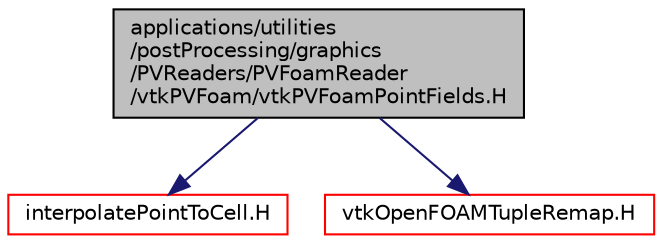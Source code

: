 digraph "applications/utilities/postProcessing/graphics/PVReaders/PVFoamReader/vtkPVFoam/vtkPVFoamPointFields.H"
{
  bgcolor="transparent";
  edge [fontname="Helvetica",fontsize="10",labelfontname="Helvetica",labelfontsize="10"];
  node [fontname="Helvetica",fontsize="10",shape=record];
  Node0 [label="applications/utilities\l/postProcessing/graphics\l/PVReaders/PVFoamReader\l/vtkPVFoam/vtkPVFoamPointFields.H",height=0.2,width=0.4,color="black", fillcolor="grey75", style="filled", fontcolor="black"];
  Node0 -> Node1 [color="midnightblue",fontsize="10",style="solid",fontname="Helvetica"];
  Node1 [label="interpolatePointToCell.H",height=0.2,width=0.4,color="red",URL="$a11123.html",tooltip="Interpolates (averages) the vertex values to the cell center. "];
  Node0 -> Node284 [color="midnightblue",fontsize="10",style="solid",fontname="Helvetica"];
  Node284 [label="vtkOpenFOAMTupleRemap.H",height=0.2,width=0.4,color="red",URL="$a41243.html"];
}

